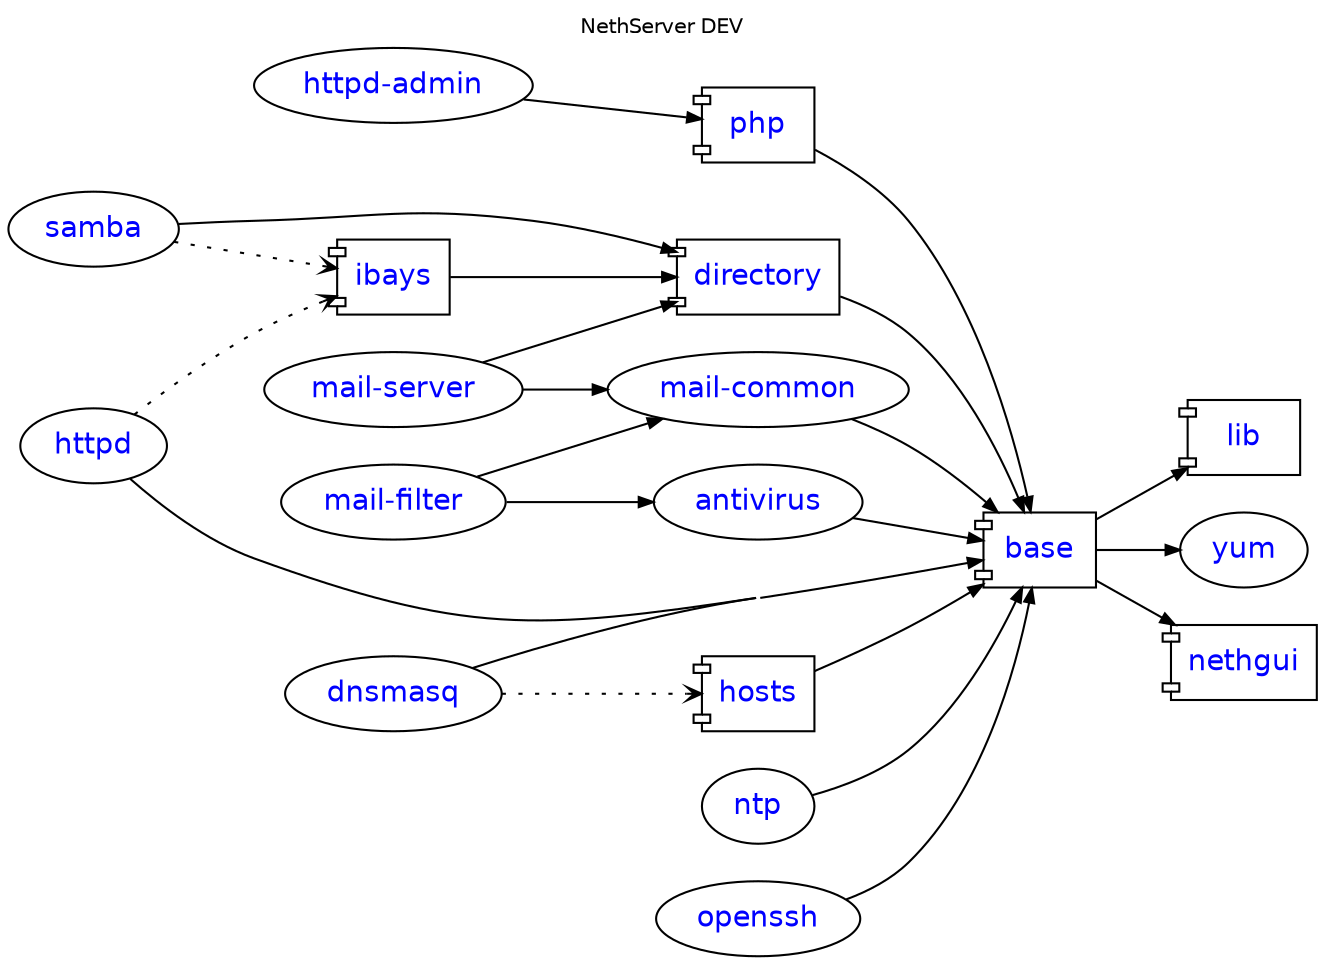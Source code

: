 digraph DEV {
    rankdir = "LR"; compound = true; concentrate = true; fontname = "Helvetica"; fontnames="svg"; fontsize=10.0; label="NethServer DEV"; labelloc = "t"

    node [shape="oval",fontname="Helvetica"];
    edge [arrowsize=0.7];

    httpd_admin [fontcolor=blue,label="httpd-admin",URL="http://dev.nethesis.it/projects/nethserver-httpd-admin"];
    base [fontcolor=blue,URL="http://dev.nethesis.it/projects/nethserver-base",shape="component"];
    directory [fontcolor=blue,URL="http://dev.nethesis.it/projects/nethserver-directory",shape="component"];    
    samba [fontcolor=blue,URL="http://dev.nethesis.it/projects/nethserver-samba"];    
    ibays [fontcolor=blue,URL="http://dev.nethesis.it/projects/nethserver-ibays",shape="component"];    
    lib [fontcolor=blue,URL="http://dev.nethesis.it/projects/nethserver-lib",shape="component"];    
    httpd [fontcolor=blue,URL="http://dev.nethesis.it/projects/nethserver-httpd"];    
    hosts [fontcolor=blue,URL="http://dev.nethesis.it/projects/nethserver-hosts",shape="component"];
    php [fontcolor=blue,URL="http://dev.nethesis.it/projects/nethserver-php",shape="component"];
    yum [fontcolor=blue,URL="http://dev.nethesis.it/projects/nethserver-yum"];
    ntp [fontcolor=blue,URL="http://dev.nethesis.it/projects/nethserver-ntp"];
    dnsmasq [fontcolor=blue,URL="http://dev.nethesis.it/projects/nethserver-dnsmasq"];
    mails [label="mail-server",fontcolor=blue,URL="http://dev.nethesis.it/projects/nethserver-mail-server"];
    mailf [label="mail-filter",fontcolor=blue,URL="http://dev.nethesis.it/projects/nethserver-mail-filter"];
    mailc [label="mail-common",fontcolor=blue,URL="http://dev.nethesis.it/projects/nethserver-mail-common"];
    nethgui [fontcolor=blue,URL="http://dev.nethesis.it/projects/nethgui",shape="component"];    
    openssh [fontcolor=blue,URL="http://dev.nethesis.it/projects/nethserver-openssh"];
    antivirus [fontcolor=blue,URL="http://dev.nethesis.it/projects/nethserver-antivirus"];

               
    base -> lib
    base -> nethgui
    openssh -> base
    directory -> base
    samba -> directory
    ibays -> directory
    httpd -> base
    httpd -> ibays [style=dotted,arrowhead=vee];
    dnsmasq -> hosts [style=dotted,arrowhead=vee];
    dnsmasq -> base
    hosts -> base
    httpd_admin -> php
    samba -> ibays [style=dotted,arrowhead=vee];
    base -> yum
    ntp -> base
    php -> base
    mails -> directory
    mails -> mailc
    mailf -> mailc
    mailf -> antivirus
    mailc -> base
    antivirus -> base

}
